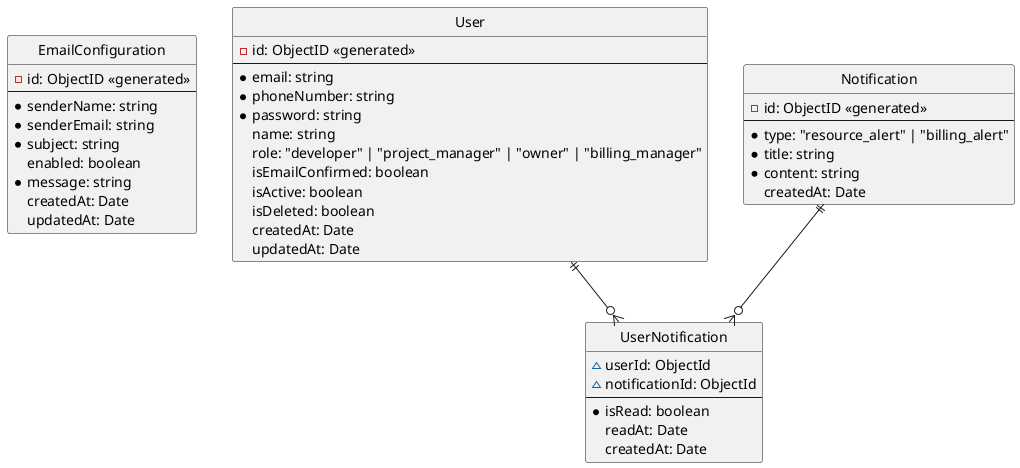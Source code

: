  @startuml Manage Cloud
hide circle
' skinparam linetype ortho


entity EmailConfiguration {
  -id: ObjectID <<generated>>
  --
  *senderName: string
  *senderEmail: string
  *subject: string
  enabled: boolean
  *message: string
  createdAt: Date
  updatedAt: Date
}


entity User {
  -id: ObjectID <<generated>>
  --
  *email: string
  *phoneNumber: string
  *password: string
  name: string
  role: "developer" | "project_manager" | "owner" | "billing_manager"
  isEmailConfirmed: boolean
  isActive: boolean
  isDeleted: boolean
  createdAt: Date
  updatedAt: Date
}

entity Notification {
  -id: ObjectID <<generated>>
  --
  *type: "resource_alert" | "billing_alert"
  *title: string
  *content: string
  createdAt: Date
}

entity UserNotification {
  ~userId: ObjectId
  ~notificationId: ObjectId
  --
  *isRead: boolean
  readAt: Date
  createdAt: Date
}

User ||--o{ UserNotification
Notification ||--o{ UserNotification
@enduml
